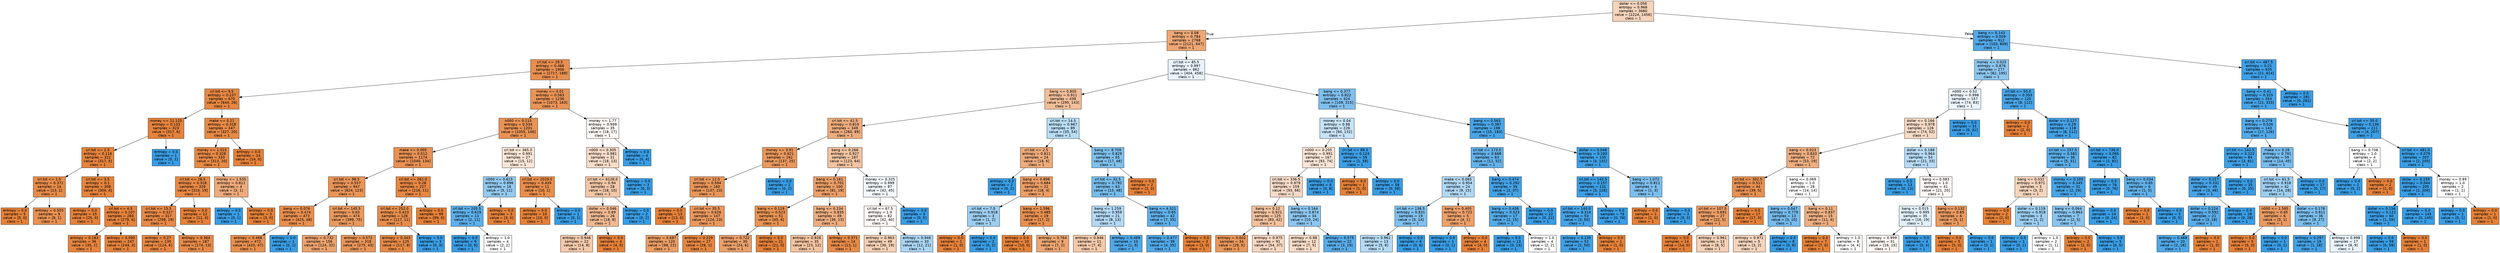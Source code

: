 digraph Tree {
node [shape=box, style="filled", color="black", fontname="helvetica"] ;
edge [fontname="helvetica"] ;
0 [label="dollar <= 0.056\nentropy = 0.968\nsamples = 3680\nvalue = [2224, 1456]\nclass = 1", fillcolor="#f6d3bb"] ;
1 [label="bang <= 0.08\nentropy = 0.784\nsamples = 2768\nvalue = [2121, 647]\nclass = 1", fillcolor="#eda775"] ;
0 -> 1 [labeldistance=2.5, labelangle=45, headlabel="True"] ;
2 [label="crl.tot <= 29.5\nentropy = 0.466\nsamples = 1906\nvalue = [1717, 189]\nclass = 1", fillcolor="#e88f4f"] ;
1 -> 2 ;
3 [label="crl.tot <= 9.5\nentropy = 0.237\nsamples = 670\nvalue = [644, 26]\nclass = 1", fillcolor="#e68641"] ;
2 -> 3 ;
4 [label="money <= 11.125\nentropy = 0.133\nsamples = 323\nvalue = [317, 6]\nclass = 1", fillcolor="#e5833d"] ;
3 -> 4 ;
5 [label="crl.tot <= 2.5\nentropy = 0.116\nsamples = 322\nvalue = [317, 5]\nclass = 1", fillcolor="#e5833c"] ;
4 -> 5 ;
6 [label="crl.tot <= 1.5\nentropy = 0.371\nsamples = 14\nvalue = [13, 1]\nclass = 1", fillcolor="#e78b48"] ;
5 -> 6 ;
7 [label="entropy = 0.0\nsamples = 5\nvalue = [5, 0]\nclass = 1", fillcolor="#e58139"] ;
6 -> 7 ;
8 [label="entropy = 0.503\nsamples = 9\nvalue = [8, 1]\nclass = 1", fillcolor="#e89152"] ;
6 -> 8 ;
9 [label="crl.tot <= 3.5\nentropy = 0.1\nsamples = 308\nvalue = [304, 4]\nclass = 1", fillcolor="#e5833c"] ;
5 -> 9 ;
10 [label="entropy = 0.0\nsamples = 25\nvalue = [25, 0]\nclass = 1", fillcolor="#e58139"] ;
9 -> 10 ;
11 [label="crl.tot <= 4.5\nentropy = 0.107\nsamples = 283\nvalue = [279, 4]\nclass = 1", fillcolor="#e5833c"] ;
9 -> 11 ;
12 [label="entropy = 0.183\nsamples = 36\nvalue = [35, 1]\nclass = 1", fillcolor="#e6853f"] ;
11 -> 12 ;
13 [label="entropy = 0.095\nsamples = 247\nvalue = [244, 3]\nclass = 1", fillcolor="#e5833b"] ;
11 -> 13 ;
14 [label="entropy = 0.0\nsamples = 1\nvalue = [0, 1]\nclass = 1", fillcolor="#399de5"] ;
4 -> 14 ;
15 [label="make <= 0.21\nentropy = 0.318\nsamples = 347\nvalue = [327, 20]\nclass = 1", fillcolor="#e78945"] ;
3 -> 15 ;
16 [label="money <= 1.015\nentropy = 0.328\nsamples = 333\nvalue = [313, 20]\nclass = 1", fillcolor="#e78946"] ;
15 -> 16 ;
17 [label="crl.tot <= 28.5\nentropy = 0.318\nsamples = 329\nvalue = [310, 19]\nclass = 1", fillcolor="#e78945"] ;
16 -> 17 ;
18 [label="crl.tot <= 15.5\nentropy = 0.327\nsamples = 317\nvalue = [298, 19]\nclass = 1", fillcolor="#e78946"] ;
17 -> 18 ;
19 [label="entropy = 0.27\nsamples = 130\nvalue = [124, 6]\nclass = 1", fillcolor="#e68743"] ;
18 -> 19 ;
20 [label="entropy = 0.364\nsamples = 187\nvalue = [174, 13]\nclass = 1", fillcolor="#e78a48"] ;
18 -> 20 ;
21 [label="entropy = 0.0\nsamples = 12\nvalue = [12, 0]\nclass = 1", fillcolor="#e58139"] ;
17 -> 21 ;
22 [label="money <= 1.535\nentropy = 0.811\nsamples = 4\nvalue = [3, 1]\nclass = 1", fillcolor="#eeab7b"] ;
16 -> 22 ;
23 [label="entropy = 0.0\nsamples = 1\nvalue = [0, 1]\nclass = 1", fillcolor="#399de5"] ;
22 -> 23 ;
24 [label="entropy = 0.0\nsamples = 3\nvalue = [3, 0]\nclass = 1", fillcolor="#e58139"] ;
22 -> 24 ;
25 [label="entropy = 0.0\nsamples = 14\nvalue = [14, 0]\nclass = 1", fillcolor="#e58139"] ;
15 -> 25 ;
26 [label="money <= 0.01\nentropy = 0.563\nsamples = 1236\nvalue = [1073, 163]\nclass = 1", fillcolor="#e99457"] ;
2 -> 26 ;
27 [label="n000 <= 0.115\nentropy = 0.534\nsamples = 1201\nvalue = [1055, 146]\nclass = 1", fillcolor="#e99254"] ;
26 -> 27 ;
28 [label="make <= 0.005\nentropy = 0.512\nsamples = 1174\nvalue = [1040, 134]\nclass = 1", fillcolor="#e89153"] ;
27 -> 28 ;
29 [label="crl.tot <= 98.5\nentropy = 0.557\nsamples = 947\nvalue = [824, 123]\nclass = 1", fillcolor="#e99457"] ;
28 -> 29 ;
30 [label="bang <= 0.076\nentropy = 0.474\nsamples = 473\nvalue = [425, 48]\nclass = 1", fillcolor="#e88f4f"] ;
29 -> 30 ;
31 [label="entropy = 0.468\nsamples = 472\nvalue = [425, 47]\nclass = 1", fillcolor="#e88f4f"] ;
30 -> 31 ;
32 [label="entropy = 0.0\nsamples = 1\nvalue = [0, 1]\nclass = 1", fillcolor="#399de5"] ;
30 -> 32 ;
33 [label="crl.tot <= 145.5\nentropy = 0.63\nsamples = 474\nvalue = [399, 75]\nclass = 1", fillcolor="#ea995e"] ;
29 -> 33 ;
34 [label="entropy = 0.732\nsamples = 156\nvalue = [124, 32]\nclass = 1", fillcolor="#eca26c"] ;
33 -> 34 ;
35 [label="entropy = 0.572\nsamples = 318\nvalue = [275, 43]\nclass = 1", fillcolor="#e99558"] ;
33 -> 35 ;
36 [label="crl.tot <= 261.0\nentropy = 0.28\nsamples = 227\nvalue = [216, 11]\nclass = 1", fillcolor="#e68743"] ;
28 -> 36 ;
37 [label="crl.tot <= 252.0\nentropy = 0.423\nsamples = 128\nvalue = [117, 11]\nclass = 1", fillcolor="#e78d4c"] ;
36 -> 37 ;
38 [label="entropy = 0.343\nsamples = 125\nvalue = [117, 8]\nclass = 1", fillcolor="#e78a47"] ;
37 -> 38 ;
39 [label="entropy = 0.0\nsamples = 3\nvalue = [0, 3]\nclass = 1", fillcolor="#399de5"] ;
37 -> 39 ;
40 [label="entropy = 0.0\nsamples = 99\nvalue = [99, 0]\nclass = 1", fillcolor="#e58139"] ;
36 -> 40 ;
41 [label="crl.tot <= 365.0\nentropy = 0.991\nsamples = 27\nvalue = [15, 12]\nclass = 1", fillcolor="#fae6d7"] ;
27 -> 41 ;
42 [label="n000 <= 0.615\nentropy = 0.896\nsamples = 16\nvalue = [5, 11]\nclass = 1", fillcolor="#93caf1"] ;
41 -> 42 ;
43 [label="crl.tot <= 205.5\nentropy = 0.619\nsamples = 13\nvalue = [2, 11]\nclass = 1", fillcolor="#5dafea"] ;
42 -> 43 ;
44 [label="entropy = 0.0\nsamples = 9\nvalue = [0, 9]\nclass = 1", fillcolor="#399de5"] ;
43 -> 44 ;
45 [label="entropy = 1.0\nsamples = 4\nvalue = [2, 2]\nclass = 1", fillcolor="#ffffff"] ;
43 -> 45 ;
46 [label="entropy = 0.0\nsamples = 3\nvalue = [3, 0]\nclass = 1", fillcolor="#e58139"] ;
42 -> 46 ;
47 [label="crl.tot <= 2029.0\nentropy = 0.439\nsamples = 11\nvalue = [10, 1]\nclass = 1", fillcolor="#e88e4d"] ;
41 -> 47 ;
48 [label="entropy = 0.0\nsamples = 10\nvalue = [10, 0]\nclass = 1", fillcolor="#e58139"] ;
47 -> 48 ;
49 [label="entropy = 0.0\nsamples = 1\nvalue = [0, 1]\nclass = 1", fillcolor="#399de5"] ;
47 -> 49 ;
50 [label="money <= 1.77\nentropy = 0.999\nsamples = 35\nvalue = [18, 17]\nclass = 1", fillcolor="#fef8f4"] ;
26 -> 50 ;
51 [label="n000 <= 0.305\nentropy = 0.981\nsamples = 31\nvalue = [18, 13]\nclass = 1", fillcolor="#f8dcc8"] ;
50 -> 51 ;
52 [label="crl.tot <= 6128.0\nentropy = 0.94\nsamples = 28\nvalue = [18, 10]\nclass = 1", fillcolor="#f3c7a7"] ;
51 -> 52 ;
53 [label="dollar <= 0.046\nentropy = 0.89\nsamples = 26\nvalue = [18, 8]\nclass = 1", fillcolor="#f1b991"] ;
52 -> 53 ;
54 [label="entropy = 0.946\nsamples = 22\nvalue = [14, 8]\nclass = 1", fillcolor="#f4c9aa"] ;
53 -> 54 ;
55 [label="entropy = 0.0\nsamples = 4\nvalue = [4, 0]\nclass = 1", fillcolor="#e58139"] ;
53 -> 55 ;
56 [label="entropy = 0.0\nsamples = 2\nvalue = [0, 2]\nclass = 1", fillcolor="#399de5"] ;
52 -> 56 ;
57 [label="entropy = 0.0\nsamples = 3\nvalue = [0, 3]\nclass = 1", fillcolor="#399de5"] ;
51 -> 57 ;
58 [label="entropy = 0.0\nsamples = 4\nvalue = [0, 4]\nclass = 1", fillcolor="#399de5"] ;
50 -> 58 ;
59 [label="crl.tot <= 85.5\nentropy = 0.997\nsamples = 862\nvalue = [404, 458]\nclass = 1", fillcolor="#e8f3fc"] ;
1 -> 59 ;
60 [label="bang <= 0.805\nentropy = 0.911\nsamples = 438\nvalue = [295, 143]\nclass = 1", fillcolor="#f2be99"] ;
59 -> 60 ;
61 [label="crl.tot <= 41.5\nentropy = 0.819\nsamples = 349\nvalue = [260, 89]\nclass = 1", fillcolor="#eeac7d"] ;
60 -> 61 ;
62 [label="money <= 3.91\nentropy = 0.621\nsamples = 162\nvalue = [137, 25]\nclass = 1", fillcolor="#ea985d"] ;
61 -> 62 ;
63 [label="crl.tot <= 12.5\nentropy = 0.594\nsamples = 160\nvalue = [137, 23]\nclass = 1", fillcolor="#e9965a"] ;
62 -> 63 ;
64 [label="entropy = 0.0\nsamples = 13\nvalue = [13, 0]\nclass = 1", fillcolor="#e58139"] ;
63 -> 64 ;
65 [label="crl.tot <= 35.5\nentropy = 0.626\nsamples = 147\nvalue = [124, 23]\nclass = 1", fillcolor="#ea985e"] ;
63 -> 65 ;
66 [label="entropy = 0.687\nsamples = 120\nvalue = [98, 22]\nclass = 1", fillcolor="#eb9d65"] ;
65 -> 66 ;
67 [label="entropy = 0.229\nsamples = 27\nvalue = [26, 1]\nclass = 1", fillcolor="#e68641"] ;
65 -> 67 ;
68 [label="entropy = 0.0\nsamples = 2\nvalue = [0, 2]\nclass = 1", fillcolor="#399de5"] ;
62 -> 68 ;
69 [label="bang <= 0.266\nentropy = 0.927\nsamples = 187\nvalue = [123, 64]\nclass = 1", fillcolor="#f3c3a0"] ;
61 -> 69 ;
70 [label="bang <= 0.161\nentropy = 0.701\nsamples = 100\nvalue = [81, 19]\nclass = 1", fillcolor="#eb9f67"] ;
69 -> 70 ;
71 [label="bang <= 0.119\nentropy = 0.523\nsamples = 51\nvalue = [45, 6]\nclass = 1", fillcolor="#e89253"] ;
70 -> 71 ;
72 [label="entropy = 0.722\nsamples = 30\nvalue = [24, 6]\nclass = 1", fillcolor="#eca06a"] ;
71 -> 72 ;
73 [label="entropy = 0.0\nsamples = 21\nvalue = [21, 0]\nclass = 1", fillcolor="#e58139"] ;
71 -> 73 ;
74 [label="bang <= 0.234\nentropy = 0.835\nsamples = 49\nvalue = [36, 13]\nclass = 1", fillcolor="#eeae80"] ;
70 -> 74 ;
75 [label="entropy = 0.928\nsamples = 35\nvalue = [23, 12]\nclass = 1", fillcolor="#f3c3a0"] ;
74 -> 75 ;
76 [label="entropy = 0.371\nsamples = 14\nvalue = [13, 1]\nclass = 1", fillcolor="#e78b48"] ;
74 -> 76 ;
77 [label="money <= 0.325\nentropy = 0.999\nsamples = 87\nvalue = [42, 45]\nclass = 1", fillcolor="#f2f8fd"] ;
69 -> 77 ;
78 [label="crl.tot <= 67.5\nentropy = 1.0\nsamples = 82\nvalue = [42, 40]\nclass = 1", fillcolor="#fef9f6"] ;
77 -> 78 ;
79 [label="entropy = 0.963\nsamples = 49\nvalue = [30, 19]\nclass = 1", fillcolor="#f5d1b6"] ;
78 -> 79 ;
80 [label="entropy = 0.946\nsamples = 33\nvalue = [12, 21]\nclass = 1", fillcolor="#aad5f4"] ;
78 -> 80 ;
81 [label="entropy = 0.0\nsamples = 5\nvalue = [0, 5]\nclass = 1", fillcolor="#399de5"] ;
77 -> 81 ;
82 [label="crl.tot <= 14.5\nentropy = 0.967\nsamples = 89\nvalue = [35, 54]\nclass = 1", fillcolor="#b9ddf6"] ;
60 -> 82 ;
83 [label="crl.tot <= 2.5\nentropy = 0.811\nsamples = 24\nvalue = [18, 6]\nclass = 1", fillcolor="#eeab7b"] ;
82 -> 83 ;
84 [label="entropy = 0.0\nsamples = 2\nvalue = [0, 2]\nclass = 1", fillcolor="#399de5"] ;
83 -> 84 ;
85 [label="bang <= 0.898\nentropy = 0.684\nsamples = 22\nvalue = [18, 4]\nclass = 1", fillcolor="#eb9d65"] ;
83 -> 85 ;
86 [label="crl.tot <= 7.0\nentropy = 0.918\nsamples = 3\nvalue = [1, 2]\nclass = 1", fillcolor="#9ccef2"] ;
85 -> 86 ;
87 [label="entropy = 0.0\nsamples = 1\nvalue = [1, 0]\nclass = 1", fillcolor="#e58139"] ;
86 -> 87 ;
88 [label="entropy = 0.0\nsamples = 2\nvalue = [0, 2]\nclass = 1", fillcolor="#399de5"] ;
86 -> 88 ;
89 [label="bang <= 1.596\nentropy = 0.485\nsamples = 19\nvalue = [17, 2]\nclass = 1", fillcolor="#e89050"] ;
85 -> 89 ;
90 [label="entropy = 0.0\nsamples = 10\nvalue = [10, 0]\nclass = 1", fillcolor="#e58139"] ;
89 -> 90 ;
91 [label="entropy = 0.764\nsamples = 9\nvalue = [7, 2]\nclass = 1", fillcolor="#eca572"] ;
89 -> 91 ;
92 [label="bang <= 8.709\nentropy = 0.829\nsamples = 65\nvalue = [17, 48]\nclass = 1", fillcolor="#7fc0ee"] ;
82 -> 92 ;
93 [label="crl.tot <= 32.5\nentropy = 0.792\nsamples = 63\nvalue = [15, 48]\nclass = 1", fillcolor="#77bced"] ;
92 -> 93 ;
94 [label="bang <= 1.259\nentropy = 0.959\nsamples = 21\nvalue = [8, 13]\nclass = 1", fillcolor="#b3d9f5"] ;
93 -> 94 ;
95 [label="entropy = 0.946\nsamples = 11\nvalue = [7, 4]\nclass = 1", fillcolor="#f4c9aa"] ;
94 -> 95 ;
96 [label="entropy = 0.469\nsamples = 10\nvalue = [1, 9]\nclass = 1", fillcolor="#4fa8e8"] ;
94 -> 96 ;
97 [label="bang <= 4.321\nentropy = 0.65\nsamples = 42\nvalue = [7, 35]\nclass = 1", fillcolor="#61b1ea"] ;
93 -> 97 ;
98 [label="entropy = 0.477\nsamples = 39\nvalue = [4, 35]\nclass = 1", fillcolor="#50a8e8"] ;
97 -> 98 ;
99 [label="entropy = 0.0\nsamples = 3\nvalue = [3, 0]\nclass = 1", fillcolor="#e58139"] ;
97 -> 99 ;
100 [label="entropy = 0.0\nsamples = 2\nvalue = [2, 0]\nclass = 1", fillcolor="#e58139"] ;
92 -> 100 ;
101 [label="bang <= 0.377\nentropy = 0.822\nsamples = 424\nvalue = [109, 315]\nclass = 1", fillcolor="#7ebfee"] ;
59 -> 101 ;
102 [label="money <= 0.04\nentropy = 0.98\nsamples = 226\nvalue = [94, 132]\nclass = 1", fillcolor="#c6e3f8"] ;
101 -> 102 ;
103 [label="n000 <= 0.205\nentropy = 0.991\nsamples = 167\nvalue = [93, 74]\nclass = 1", fillcolor="#fae5d7"] ;
102 -> 103 ;
104 [label="crl.tot <= 336.5\nentropy = 0.979\nsamples = 159\nvalue = [93, 66]\nclass = 1", fillcolor="#f7dac6"] ;
103 -> 104 ;
105 [label="bang <= 0.12\nentropy = 0.921\nsamples = 125\nvalue = [83, 42]\nclass = 1", fillcolor="#f2c19d"] ;
104 -> 105 ;
106 [label="entropy = 0.602\nsamples = 34\nvalue = [29, 5]\nclass = 1", fillcolor="#e9975b"] ;
105 -> 106 ;
107 [label="entropy = 0.975\nsamples = 91\nvalue = [54, 37]\nclass = 1", fillcolor="#f7d7c1"] ;
105 -> 107 ;
108 [label="bang <= 0.164\nentropy = 0.874\nsamples = 34\nvalue = [10, 24]\nclass = 1", fillcolor="#8bc6f0"] ;
104 -> 108 ;
109 [label="entropy = 0.98\nsamples = 12\nvalue = [7, 5]\nclass = 1", fillcolor="#f8dbc6"] ;
108 -> 109 ;
110 [label="entropy = 0.575\nsamples = 22\nvalue = [3, 19]\nclass = 1", fillcolor="#58ace9"] ;
108 -> 110 ;
111 [label="entropy = 0.0\nsamples = 8\nvalue = [0, 8]\nclass = 1", fillcolor="#399de5"] ;
103 -> 111 ;
112 [label="crl.tot <= 89.5\nentropy = 0.124\nsamples = 59\nvalue = [1, 58]\nclass = 1", fillcolor="#3c9fe5"] ;
102 -> 112 ;
113 [label="entropy = 0.0\nsamples = 1\nvalue = [1, 0]\nclass = 1", fillcolor="#e58139"] ;
112 -> 113 ;
114 [label="entropy = 0.0\nsamples = 58\nvalue = [0, 58]\nclass = 1", fillcolor="#399de5"] ;
112 -> 114 ;
115 [label="bang <= 0.563\nentropy = 0.387\nsamples = 198\nvalue = [15, 183]\nclass = 1", fillcolor="#49a5e7"] ;
101 -> 115 ;
116 [label="crl.tot <= 173.5\nentropy = 0.668\nsamples = 63\nvalue = [11, 52]\nclass = 1", fillcolor="#63b2ea"] ;
115 -> 116 ;
117 [label="make <= 0.065\nentropy = 0.954\nsamples = 24\nvalue = [9, 15]\nclass = 1", fillcolor="#b0d8f5"] ;
116 -> 117 ;
118 [label="crl.tot <= 136.5\nentropy = 0.831\nsamples = 19\nvalue = [5, 14]\nclass = 1", fillcolor="#80c0ee"] ;
117 -> 118 ;
119 [label="entropy = 0.961\nsamples = 13\nvalue = [5, 8]\nclass = 1", fillcolor="#b5daf5"] ;
118 -> 119 ;
120 [label="entropy = 0.0\nsamples = 6\nvalue = [0, 6]\nclass = 1", fillcolor="#399de5"] ;
118 -> 120 ;
121 [label="bang <= 0.405\nentropy = 0.722\nsamples = 5\nvalue = [4, 1]\nclass = 1", fillcolor="#eca06a"] ;
117 -> 121 ;
122 [label="entropy = 0.0\nsamples = 1\nvalue = [0, 1]\nclass = 1", fillcolor="#399de5"] ;
121 -> 122 ;
123 [label="entropy = 0.0\nsamples = 4\nvalue = [4, 0]\nclass = 1", fillcolor="#e58139"] ;
121 -> 123 ;
124 [label="bang <= 0.474\nentropy = 0.292\nsamples = 39\nvalue = [2, 37]\nclass = 1", fillcolor="#44a2e6"] ;
116 -> 124 ;
125 [label="bang <= 0.436\nentropy = 0.523\nsamples = 17\nvalue = [2, 15]\nclass = 1", fillcolor="#53aae8"] ;
124 -> 125 ;
126 [label="entropy = 0.0\nsamples = 13\nvalue = [0, 13]\nclass = 1", fillcolor="#399de5"] ;
125 -> 126 ;
127 [label="entropy = 1.0\nsamples = 4\nvalue = [2, 2]\nclass = 1", fillcolor="#ffffff"] ;
125 -> 127 ;
128 [label="entropy = 0.0\nsamples = 22\nvalue = [0, 22]\nclass = 1", fillcolor="#399de5"] ;
124 -> 128 ;
129 [label="dollar <= 0.048\nentropy = 0.193\nsamples = 135\nvalue = [4, 131]\nclass = 1", fillcolor="#3fa0e6"] ;
115 -> 129 ;
130 [label="crl.tot <= 142.5\nentropy = 0.157\nsamples = 131\nvalue = [3, 128]\nclass = 1", fillcolor="#3e9fe6"] ;
129 -> 130 ;
131 [label="crl.tot <= 140.0\nentropy = 0.314\nsamples = 53\nvalue = [3, 50]\nclass = 1", fillcolor="#45a3e7"] ;
130 -> 131 ;
132 [label="entropy = 0.235\nsamples = 52\nvalue = [2, 50]\nclass = 1", fillcolor="#41a1e6"] ;
131 -> 132 ;
133 [label="entropy = 0.0\nsamples = 1\nvalue = [1, 0]\nclass = 1", fillcolor="#e58139"] ;
131 -> 133 ;
134 [label="entropy = 0.0\nsamples = 78\nvalue = [0, 78]\nclass = 1", fillcolor="#399de5"] ;
130 -> 134 ;
135 [label="bang <= 1.072\nentropy = 0.811\nsamples = 4\nvalue = [1, 3]\nclass = 1", fillcolor="#7bbeee"] ;
129 -> 135 ;
136 [label="entropy = 0.0\nsamples = 1\nvalue = [1, 0]\nclass = 1", fillcolor="#e58139"] ;
135 -> 136 ;
137 [label="entropy = 0.0\nsamples = 3\nvalue = [0, 3]\nclass = 1", fillcolor="#399de5"] ;
135 -> 137 ;
138 [label="bang <= 0.143\nentropy = 0.509\nsamples = 912\nvalue = [103, 809]\nclass = 1", fillcolor="#52a9e8"] ;
0 -> 138 [labeldistance=2.5, labelangle=-45, headlabel="False"] ;
139 [label="money <= 0.025\nentropy = 0.876\nsamples = 277\nvalue = [82, 195]\nclass = 1", fillcolor="#8cc6f0"] ;
138 -> 139 ;
140 [label="n000 <= 0.52\nentropy = 0.998\nsamples = 157\nvalue = [74, 83]\nclass = 1", fillcolor="#eaf4fc"] ;
139 -> 140 ;
141 [label="dollar <= 0.166\nentropy = 0.978\nsamples = 126\nvalue = [74, 52]\nclass = 1", fillcolor="#f7dac4"] ;
140 -> 141 ;
142 [label="bang <= 0.023\nentropy = 0.833\nsamples = 72\nvalue = [53, 19]\nclass = 1", fillcolor="#eeae80"] ;
141 -> 142 ;
143 [label="crl.tot <= 302.5\nentropy = 0.511\nsamples = 44\nvalue = [39, 5]\nclass = 1", fillcolor="#e89152"] ;
142 -> 143 ;
144 [label="crl.tot <= 107.5\nentropy = 0.691\nsamples = 27\nvalue = [22, 5]\nclass = 1", fillcolor="#eb9e66"] ;
143 -> 144 ;
145 [label="entropy = 0.0\nsamples = 14\nvalue = [14, 0]\nclass = 1", fillcolor="#e58139"] ;
144 -> 145 ;
146 [label="entropy = 0.961\nsamples = 13\nvalue = [8, 5]\nclass = 1", fillcolor="#f5d0b5"] ;
144 -> 146 ;
147 [label="entropy = 0.0\nsamples = 17\nvalue = [17, 0]\nclass = 1", fillcolor="#e58139"] ;
143 -> 147 ;
148 [label="bang <= 0.069\nentropy = 1.0\nsamples = 28\nvalue = [14, 14]\nclass = 1", fillcolor="#ffffff"] ;
142 -> 148 ;
149 [label="bang <= 0.047\nentropy = 0.779\nsamples = 13\nvalue = [3, 10]\nclass = 1", fillcolor="#74baed"] ;
148 -> 149 ;
150 [label="entropy = 0.971\nsamples = 5\nvalue = [3, 2]\nclass = 1", fillcolor="#f6d5bd"] ;
149 -> 150 ;
151 [label="entropy = 0.0\nsamples = 8\nvalue = [0, 8]\nclass = 1", fillcolor="#399de5"] ;
149 -> 151 ;
152 [label="bang <= 0.11\nentropy = 0.837\nsamples = 15\nvalue = [11, 4]\nclass = 1", fillcolor="#eeaf81"] ;
148 -> 152 ;
153 [label="entropy = 0.0\nsamples = 7\nvalue = [7, 0]\nclass = 1", fillcolor="#e58139"] ;
152 -> 153 ;
154 [label="entropy = 1.0\nsamples = 8\nvalue = [4, 4]\nclass = 1", fillcolor="#ffffff"] ;
152 -> 154 ;
155 [label="dollar <= 0.188\nentropy = 0.964\nsamples = 54\nvalue = [21, 33]\nclass = 1", fillcolor="#b7dbf6"] ;
141 -> 155 ;
156 [label="entropy = 0.0\nsamples = 13\nvalue = [0, 13]\nclass = 1", fillcolor="#399de5"] ;
155 -> 156 ;
157 [label="bang <= 0.083\nentropy = 1.0\nsamples = 41\nvalue = [21, 20]\nclass = 1", fillcolor="#fef9f6"] ;
155 -> 157 ;
158 [label="bang <= 0.015\nentropy = 0.995\nsamples = 35\nvalue = [16, 19]\nclass = 1", fillcolor="#e0f0fb"] ;
157 -> 158 ;
159 [label="entropy = 0.999\nsamples = 31\nvalue = [16, 15]\nclass = 1", fillcolor="#fdf7f3"] ;
158 -> 159 ;
160 [label="entropy = 0.0\nsamples = 4\nvalue = [0, 4]\nclass = 1", fillcolor="#399de5"] ;
158 -> 160 ;
161 [label="bang <= 0.132\nentropy = 0.65\nsamples = 6\nvalue = [5, 1]\nclass = 1", fillcolor="#ea9a61"] ;
157 -> 161 ;
162 [label="entropy = 0.0\nsamples = 5\nvalue = [5, 0]\nclass = 1", fillcolor="#e58139"] ;
161 -> 162 ;
163 [label="entropy = 0.0\nsamples = 1\nvalue = [0, 1]\nclass = 1", fillcolor="#399de5"] ;
161 -> 163 ;
164 [label="entropy = 0.0\nsamples = 31\nvalue = [0, 31]\nclass = 1", fillcolor="#399de5"] ;
140 -> 164 ;
165 [label="crl.tot <= 50.0\nentropy = 0.353\nsamples = 120\nvalue = [8, 112]\nclass = 1", fillcolor="#47a4e7"] ;
139 -> 165 ;
166 [label="entropy = 0.0\nsamples = 2\nvalue = [2, 0]\nclass = 1", fillcolor="#e58139"] ;
165 -> 166 ;
167 [label="dollar <= 0.127\nentropy = 0.29\nsamples = 118\nvalue = [6, 112]\nclass = 1", fillcolor="#44a2e6"] ;
165 -> 167 ;
168 [label="crl.tot <= 157.5\nentropy = 0.581\nsamples = 36\nvalue = [5, 31]\nclass = 1", fillcolor="#59ade9"] ;
167 -> 168 ;
169 [label="bang <= 0.032\nentropy = 0.971\nsamples = 5\nvalue = [3, 2]\nclass = 1", fillcolor="#f6d5bd"] ;
168 -> 169 ;
170 [label="entropy = 0.0\nsamples = 2\nvalue = [2, 0]\nclass = 1", fillcolor="#e58139"] ;
169 -> 170 ;
171 [label="dollar <= 0.119\nentropy = 0.918\nsamples = 3\nvalue = [1, 2]\nclass = 1", fillcolor="#9ccef2"] ;
169 -> 171 ;
172 [label="entropy = 0.0\nsamples = 1\nvalue = [0, 1]\nclass = 1", fillcolor="#399de5"] ;
171 -> 172 ;
173 [label="entropy = 1.0\nsamples = 2\nvalue = [1, 1]\nclass = 1", fillcolor="#ffffff"] ;
171 -> 173 ;
174 [label="money <= 0.105\nentropy = 0.345\nsamples = 31\nvalue = [2, 29]\nclass = 1", fillcolor="#47a4e7"] ;
168 -> 174 ;
175 [label="bang <= 0.064\nentropy = 0.863\nsamples = 7\nvalue = [2, 5]\nclass = 1", fillcolor="#88c4ef"] ;
174 -> 175 ;
176 [label="entropy = 0.0\nsamples = 2\nvalue = [2, 0]\nclass = 1", fillcolor="#e58139"] ;
175 -> 176 ;
177 [label="entropy = 0.0\nsamples = 5\nvalue = [0, 5]\nclass = 1", fillcolor="#399de5"] ;
175 -> 177 ;
178 [label="entropy = 0.0\nsamples = 24\nvalue = [0, 24]\nclass = 1", fillcolor="#399de5"] ;
174 -> 178 ;
179 [label="crl.tot <= 736.0\nentropy = 0.095\nsamples = 82\nvalue = [1, 81]\nclass = 1", fillcolor="#3b9ee5"] ;
167 -> 179 ;
180 [label="entropy = 0.0\nsamples = 76\nvalue = [0, 76]\nclass = 1", fillcolor="#399de5"] ;
179 -> 180 ;
181 [label="bang <= 0.034\nentropy = 0.65\nsamples = 6\nvalue = [1, 5]\nclass = 1", fillcolor="#61b1ea"] ;
179 -> 181 ;
182 [label="entropy = 0.0\nsamples = 1\nvalue = [1, 0]\nclass = 1", fillcolor="#e58139"] ;
181 -> 182 ;
183 [label="entropy = 0.0\nsamples = 5\nvalue = [0, 5]\nclass = 1", fillcolor="#399de5"] ;
181 -> 183 ;
184 [label="crl.tot <= 487.5\nentropy = 0.21\nsamples = 635\nvalue = [21, 614]\nclass = 1", fillcolor="#40a0e6"] ;
138 -> 184 ;
185 [label="bang <= 0.41\nentropy = 0.325\nsamples = 354\nvalue = [21, 333]\nclass = 1", fillcolor="#45a3e7"] ;
184 -> 185 ;
186 [label="bang <= 0.279\nentropy = 0.526\nsamples = 143\nvalue = [17, 126]\nclass = 1", fillcolor="#54aae9"] ;
185 -> 186 ;
187 [label="crl.tot <= 142.5\nentropy = 0.222\nsamples = 84\nvalue = [3, 81]\nclass = 1", fillcolor="#40a1e6"] ;
186 -> 187 ;
188 [label="dollar <= 0.227\nentropy = 0.332\nsamples = 49\nvalue = [3, 46]\nclass = 1", fillcolor="#46a3e7"] ;
187 -> 188 ;
189 [label="dollar <= 0.224\nentropy = 0.592\nsamples = 21\nvalue = [3, 18]\nclass = 1", fillcolor="#5aade9"] ;
188 -> 189 ;
190 [label="entropy = 0.469\nsamples = 20\nvalue = [2, 18]\nclass = 1", fillcolor="#4fa8e8"] ;
189 -> 190 ;
191 [label="entropy = 0.0\nsamples = 1\nvalue = [1, 0]\nclass = 1", fillcolor="#e58139"] ;
189 -> 191 ;
192 [label="entropy = 0.0\nsamples = 28\nvalue = [0, 28]\nclass = 1", fillcolor="#399de5"] ;
188 -> 192 ;
193 [label="entropy = 0.0\nsamples = 35\nvalue = [0, 35]\nclass = 1", fillcolor="#399de5"] ;
187 -> 193 ;
194 [label="make <= 0.26\nentropy = 0.791\nsamples = 59\nvalue = [14, 45]\nclass = 1", fillcolor="#77bbed"] ;
186 -> 194 ;
195 [label="crl.tot <= 61.5\nentropy = 0.918\nsamples = 42\nvalue = [14, 28]\nclass = 1", fillcolor="#9ccef2"] ;
194 -> 195 ;
196 [label="n000 <= 1.585\nentropy = 0.65\nsamples = 6\nvalue = [5, 1]\nclass = 1", fillcolor="#ea9a61"] ;
195 -> 196 ;
197 [label="entropy = 0.0\nsamples = 5\nvalue = [5, 0]\nclass = 1", fillcolor="#e58139"] ;
196 -> 197 ;
198 [label="entropy = 0.0\nsamples = 1\nvalue = [0, 1]\nclass = 1", fillcolor="#399de5"] ;
196 -> 198 ;
199 [label="dollar <= 0.178\nentropy = 0.811\nsamples = 36\nvalue = [9, 27]\nclass = 1", fillcolor="#7bbeee"] ;
195 -> 199 ;
200 [label="entropy = 0.297\nsamples = 19\nvalue = [1, 18]\nclass = 1", fillcolor="#44a2e6"] ;
199 -> 200 ;
201 [label="entropy = 0.998\nsamples = 17\nvalue = [8, 9]\nclass = 1", fillcolor="#e9f4fc"] ;
199 -> 201 ;
202 [label="entropy = 0.0\nsamples = 17\nvalue = [0, 17]\nclass = 1", fillcolor="#399de5"] ;
194 -> 202 ;
203 [label="crl.tot <= 35.0\nentropy = 0.136\nsamples = 211\nvalue = [4, 207]\nclass = 1", fillcolor="#3d9fe6"] ;
185 -> 203 ;
204 [label="bang <= 0.708\nentropy = 1.0\nsamples = 4\nvalue = [2, 2]\nclass = 1", fillcolor="#ffffff"] ;
203 -> 204 ;
205 [label="entropy = 0.0\nsamples = 2\nvalue = [0, 2]\nclass = 1", fillcolor="#399de5"] ;
204 -> 205 ;
206 [label="entropy = 0.0\nsamples = 2\nvalue = [2, 0]\nclass = 1", fillcolor="#e58139"] ;
204 -> 206 ;
207 [label="crl.tot <= 481.0\nentropy = 0.079\nsamples = 207\nvalue = [2, 205]\nclass = 1", fillcolor="#3b9ee5"] ;
203 -> 207 ;
208 [label="dollar <= 0.159\nentropy = 0.044\nsamples = 205\nvalue = [1, 204]\nclass = 1", fillcolor="#3a9de5"] ;
207 -> 208 ;
209 [label="dollar <= 0.156\nentropy = 0.122\nsamples = 60\nvalue = [1, 59]\nclass = 1", fillcolor="#3c9fe5"] ;
208 -> 209 ;
210 [label="entropy = 0.0\nsamples = 59\nvalue = [0, 59]\nclass = 1", fillcolor="#399de5"] ;
209 -> 210 ;
211 [label="entropy = 0.0\nsamples = 1\nvalue = [1, 0]\nclass = 1", fillcolor="#e58139"] ;
209 -> 211 ;
212 [label="entropy = 0.0\nsamples = 145\nvalue = [0, 145]\nclass = 1", fillcolor="#399de5"] ;
208 -> 212 ;
213 [label="money <= 0.89\nentropy = 1.0\nsamples = 2\nvalue = [1, 1]\nclass = 1", fillcolor="#ffffff"] ;
207 -> 213 ;
214 [label="entropy = 0.0\nsamples = 1\nvalue = [0, 1]\nclass = 1", fillcolor="#399de5"] ;
213 -> 214 ;
215 [label="entropy = 0.0\nsamples = 1\nvalue = [1, 0]\nclass = 1", fillcolor="#e58139"] ;
213 -> 215 ;
216 [label="entropy = 0.0\nsamples = 281\nvalue = [0, 281]\nclass = 1", fillcolor="#399de5"] ;
184 -> 216 ;
}